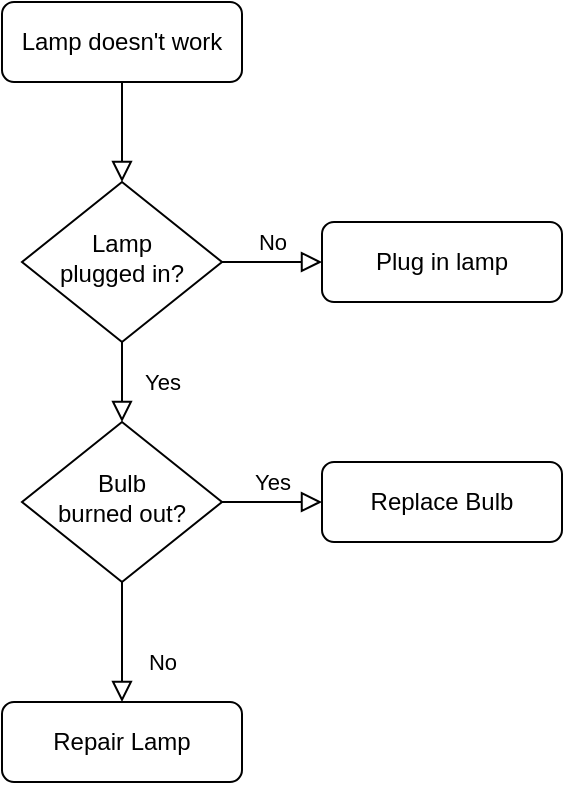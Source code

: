 <mxfile version="15.1.4" type="github" pages="2">
  <diagram id="C5RBs43oDa-KdzZeNtuy" name="Page-1">
    <mxGraphModel dx="898" dy="481" grid="1" gridSize="10" guides="1" tooltips="1" connect="1" arrows="1" fold="1" page="1" pageScale="1" pageWidth="827" pageHeight="1169" math="0" shadow="0">
      <root>
        <mxCell id="WIyWlLk6GJQsqaUBKTNV-0" />
        <mxCell id="WIyWlLk6GJQsqaUBKTNV-1" parent="WIyWlLk6GJQsqaUBKTNV-0" />
        <mxCell id="WIyWlLk6GJQsqaUBKTNV-2" value="" style="rounded=0;html=1;jettySize=auto;orthogonalLoop=1;fontSize=11;endArrow=block;endFill=0;endSize=8;strokeWidth=1;shadow=0;labelBackgroundColor=none;edgeStyle=orthogonalEdgeStyle;" parent="WIyWlLk6GJQsqaUBKTNV-1" source="WIyWlLk6GJQsqaUBKTNV-3" target="WIyWlLk6GJQsqaUBKTNV-6" edge="1">
          <mxGeometry relative="1" as="geometry" />
        </mxCell>
        <mxCell id="WIyWlLk6GJQsqaUBKTNV-3" value="Lamp doesn&#39;t work" style="rounded=1;whiteSpace=wrap;html=1;fontSize=12;glass=0;strokeWidth=1;shadow=0;" parent="WIyWlLk6GJQsqaUBKTNV-1" vertex="1">
          <mxGeometry x="160" y="80" width="120" height="40" as="geometry" />
        </mxCell>
        <mxCell id="WIyWlLk6GJQsqaUBKTNV-4" value="Yes" style="rounded=0;html=1;jettySize=auto;orthogonalLoop=1;fontSize=11;endArrow=block;endFill=0;endSize=8;strokeWidth=1;shadow=0;labelBackgroundColor=none;edgeStyle=orthogonalEdgeStyle;" parent="WIyWlLk6GJQsqaUBKTNV-1" source="WIyWlLk6GJQsqaUBKTNV-6" target="WIyWlLk6GJQsqaUBKTNV-10" edge="1">
          <mxGeometry y="20" relative="1" as="geometry">
            <mxPoint as="offset" />
          </mxGeometry>
        </mxCell>
        <mxCell id="WIyWlLk6GJQsqaUBKTNV-5" value="No" style="edgeStyle=orthogonalEdgeStyle;rounded=0;html=1;jettySize=auto;orthogonalLoop=1;fontSize=11;endArrow=block;endFill=0;endSize=8;strokeWidth=1;shadow=0;labelBackgroundColor=none;" parent="WIyWlLk6GJQsqaUBKTNV-1" source="WIyWlLk6GJQsqaUBKTNV-6" target="WIyWlLk6GJQsqaUBKTNV-7" edge="1">
          <mxGeometry y="10" relative="1" as="geometry">
            <mxPoint as="offset" />
          </mxGeometry>
        </mxCell>
        <mxCell id="WIyWlLk6GJQsqaUBKTNV-6" value="Lamp&lt;br&gt;plugged in?" style="rhombus;whiteSpace=wrap;html=1;shadow=0;fontFamily=Helvetica;fontSize=12;align=center;strokeWidth=1;spacing=6;spacingTop=-4;" parent="WIyWlLk6GJQsqaUBKTNV-1" vertex="1">
          <mxGeometry x="170" y="170" width="100" height="80" as="geometry" />
        </mxCell>
        <mxCell id="WIyWlLk6GJQsqaUBKTNV-7" value="Plug in lamp" style="rounded=1;whiteSpace=wrap;html=1;fontSize=12;glass=0;strokeWidth=1;shadow=0;" parent="WIyWlLk6GJQsqaUBKTNV-1" vertex="1">
          <mxGeometry x="320" y="190" width="120" height="40" as="geometry" />
        </mxCell>
        <mxCell id="WIyWlLk6GJQsqaUBKTNV-8" value="No" style="rounded=0;html=1;jettySize=auto;orthogonalLoop=1;fontSize=11;endArrow=block;endFill=0;endSize=8;strokeWidth=1;shadow=0;labelBackgroundColor=none;edgeStyle=orthogonalEdgeStyle;" parent="WIyWlLk6GJQsqaUBKTNV-1" source="WIyWlLk6GJQsqaUBKTNV-10" target="WIyWlLk6GJQsqaUBKTNV-11" edge="1">
          <mxGeometry x="0.333" y="20" relative="1" as="geometry">
            <mxPoint as="offset" />
          </mxGeometry>
        </mxCell>
        <mxCell id="WIyWlLk6GJQsqaUBKTNV-9" value="Yes" style="edgeStyle=orthogonalEdgeStyle;rounded=0;html=1;jettySize=auto;orthogonalLoop=1;fontSize=11;endArrow=block;endFill=0;endSize=8;strokeWidth=1;shadow=0;labelBackgroundColor=none;" parent="WIyWlLk6GJQsqaUBKTNV-1" source="WIyWlLk6GJQsqaUBKTNV-10" target="WIyWlLk6GJQsqaUBKTNV-12" edge="1">
          <mxGeometry y="10" relative="1" as="geometry">
            <mxPoint as="offset" />
          </mxGeometry>
        </mxCell>
        <mxCell id="WIyWlLk6GJQsqaUBKTNV-10" value="Bulb&lt;br&gt;burned out?" style="rhombus;whiteSpace=wrap;html=1;shadow=0;fontFamily=Helvetica;fontSize=12;align=center;strokeWidth=1;spacing=6;spacingTop=-4;" parent="WIyWlLk6GJQsqaUBKTNV-1" vertex="1">
          <mxGeometry x="170" y="290" width="100" height="80" as="geometry" />
        </mxCell>
        <mxCell id="WIyWlLk6GJQsqaUBKTNV-11" value="Repair Lamp" style="rounded=1;whiteSpace=wrap;html=1;fontSize=12;glass=0;strokeWidth=1;shadow=0;" parent="WIyWlLk6GJQsqaUBKTNV-1" vertex="1">
          <mxGeometry x="160" y="430" width="120" height="40" as="geometry" />
        </mxCell>
        <mxCell id="WIyWlLk6GJQsqaUBKTNV-12" value="Replace Bulb" style="rounded=1;whiteSpace=wrap;html=1;fontSize=12;glass=0;strokeWidth=1;shadow=0;" parent="WIyWlLk6GJQsqaUBKTNV-1" vertex="1">
          <mxGeometry x="320" y="310" width="120" height="40" as="geometry" />
        </mxCell>
      </root>
    </mxGraphModel>
  </diagram>
  <diagram id="AEaSAN9uqlKHxJvMfVDC" name="Page-2">
    <mxGraphModel dx="1138" dy="481" grid="1" gridSize="10" guides="1" tooltips="1" connect="1" arrows="1" fold="1" page="1" pageScale="1" pageWidth="827" pageHeight="1169" math="0" shadow="0">
      <root>
        <mxCell id="Wf_aKzZoAYI6bHEpoSSL-0" />
        <mxCell id="Wf_aKzZoAYI6bHEpoSSL-1" parent="Wf_aKzZoAYI6bHEpoSSL-0" />
        <mxCell id="Wf_aKzZoAYI6bHEpoSSL-2" value="Linux/Windows/Mac OS" style="rounded=0;whiteSpace=wrap;html=1;fillColor=#f5f5f5;strokeColor=#666666;fontColor=#333333;fontSize=17;" vertex="1" parent="Wf_aKzZoAYI6bHEpoSSL-1">
          <mxGeometry x="290" y="330" width="370" height="30" as="geometry" />
        </mxCell>
        <mxCell id="Wf_aKzZoAYI6bHEpoSSL-3" value="Flask" style="rounded=0;whiteSpace=wrap;html=1;fontSize=17;fillColor=#dae8fc;strokeColor=#6c8ebf;" vertex="1" parent="Wf_aKzZoAYI6bHEpoSSL-1">
          <mxGeometry x="430" y="300" width="110" height="20" as="geometry" />
        </mxCell>
        <mxCell id="Wf_aKzZoAYI6bHEpoSSL-4" value="Web Server" style="rounded=0;whiteSpace=wrap;html=1;fontSize=17;fillColor=#dae8fc;strokeColor=#6c8ebf;" vertex="1" parent="Wf_aKzZoAYI6bHEpoSSL-1">
          <mxGeometry x="430" y="230" width="230" height="60" as="geometry" />
        </mxCell>
        <mxCell id="Wf_aKzZoAYI6bHEpoSSL-5" value="Python" style="rounded=0;whiteSpace=wrap;html=1;fontSize=17;fillColor=#ffe6cc;strokeColor=#d79b00;" vertex="1" parent="Wf_aKzZoAYI6bHEpoSSL-1">
          <mxGeometry x="290" y="300" width="130" height="20" as="geometry" />
        </mxCell>
        <mxCell id="Wf_aKzZoAYI6bHEpoSSL-9" value="Mysql" style="rounded=0;whiteSpace=wrap;html=1;fontSize=17;fillColor=#dae8fc;strokeColor=#6c8ebf;" vertex="1" parent="Wf_aKzZoAYI6bHEpoSSL-1">
          <mxGeometry x="550" y="300" width="110" height="20" as="geometry" />
        </mxCell>
        <mxCell id="Wf_aKzZoAYI6bHEpoSSL-15" value="Bootstrap/Vue" style="rounded=0;whiteSpace=wrap;html=1;fontSize=17;fillColor=#dae8fc;strokeColor=#6c8ebf;" vertex="1" parent="Wf_aKzZoAYI6bHEpoSSL-1">
          <mxGeometry x="430" y="190" width="230" height="30" as="geometry" />
        </mxCell>
        <mxCell id="Wf_aKzZoAYI6bHEpoSSL-17" value="Pytorch" style="rounded=0;whiteSpace=wrap;html=1;fontSize=17;fillColor=#ffe6cc;strokeColor=#d79b00;" vertex="1" parent="Wf_aKzZoAYI6bHEpoSSL-1">
          <mxGeometry x="290" y="190" width="130" height="100" as="geometry" />
        </mxCell>
      </root>
    </mxGraphModel>
  </diagram>
</mxfile>
